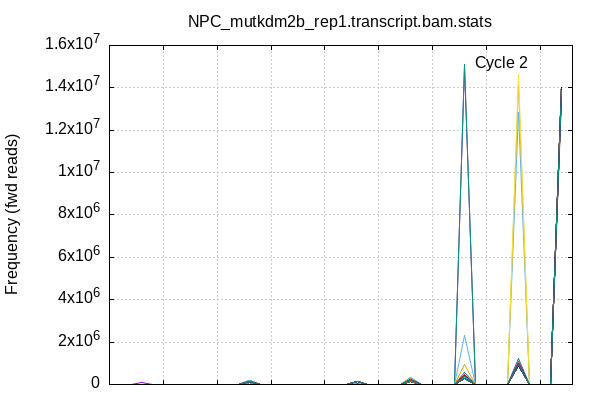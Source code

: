 
            set terminal png size 600,400 truecolor
            set output "NPC_mutkdm2b_rep1.transcript_stats/quals3.png"
            set grid xtics ytics y2tics back lc rgb "#cccccc"
            set multiplot
            
            set title "NPC_mutkdm2b_rep1.transcript.bam.stats" noenhanced
            set ylabel "Frequency (fwd reads)"
            set label "Cycle 2" at 33+1,15095847
            unset xlabel
            set xrange [0:43]
            set format x ""
            plot '-' using 1:2:3 with lines linecolor variable title ''
        1	0	1
2	0	1
3	110038	1
4	0	1
5	0	1
6	0	1
7	0	1
8	0	1
9	0	1
10	0	1
11	0	1
12	0	1
13	169211	1
14	0	1
15	0	1
16	0	1
17	0	1
18	0	1
19	0	1
20	0	1
21	0	1
22	0	1
23	0	1
24	0	1
25	0	1
26	0	1
27	0	1
28	302220	1
29	0	1
30	0	1
31	0	1
32	0	1
33	15021372	1
34	0	1
35	0	1
36	0	1
37	0	1
38	9	1
39	0	1
40	0	1
41	0	1
42	0	1

1	0	2
2	0	2
3	0	2
4	0	2
5	0	2
6	0	2
7	0	2
8	0	2
9	0	2
10	0	2
11	0	2
12	0	2
13	181316	2
14	0	2
15	0	2
16	0	2
17	0	2
18	0	2
19	0	2
20	0	2
21	0	2
22	0	2
23	0	2
24	0	2
25	0	2
26	0	2
27	0	2
28	325014	2
29	0	2
30	0	2
31	0	2
32	0	2
33	15095847	2
34	0	2
35	0	2
36	0	2
37	0	2
38	673	2
39	0	2
40	0	2
41	0	2
42	0	2

1	0	3
2	0	3
3	180	3
4	0	3
5	0	3
6	0	3
7	0	3
8	0	3
9	0	3
10	0	3
11	0	3
12	0	3
13	165701	3
14	0	3
15	0	3
16	0	3
17	0	3
18	0	3
19	0	3
20	0	3
21	0	3
22	0	3
23	286	3
24	0	3
25	0	3
26	0	3
27	0	3
28	315621	3
29	0	3
30	0	3
31	0	3
32	0	3
33	2304012	3
34	0	3
35	0	3
36	0	3
37	0	3
38	12817050	3
39	0	3
40	0	3
41	0	3
42	0	3

1	0	4
2	0	4
3	6162	4
4	0	4
5	0	4
6	0	4
7	0	4
8	0	4
9	0	4
10	0	4
11	0	4
12	0	4
13	146939	4
14	0	4
15	0	4
16	0	4
17	0	4
18	0	4
19	0	4
20	0	4
21	0	4
22	0	4
23	15679	4
24	0	4
25	0	4
26	0	4
27	0	4
28	278403	4
29	0	4
30	0	4
31	0	4
32	0	4
33	929803	4
34	0	4
35	0	4
36	0	4
37	0	4
38	14225864	4
39	0	4
40	0	4
41	0	4
42	0	4

1	0	5
2	0	5
3	0	5
4	0	5
5	0	5
6	0	5
7	0	5
8	0	5
9	0	5
10	0	5
11	0	5
12	0	5
13	120475	5
14	0	5
15	0	5
16	0	5
17	0	5
18	0	5
19	0	5
20	0	5
21	0	5
22	0	5
23	36727	5
24	0	5
25	0	5
26	0	5
27	0	5
28	210927	5
29	0	5
30	0	5
31	0	5
32	0	5
33	616269	5
34	0	5
35	0	5
36	0	5
37	0	5
38	14618444	5
39	0	5
40	0	5
41	0	5
42	8	5

1	0	6
2	0	6
3	0	6
4	0	6
5	0	6
6	0	6
7	0	6
8	0	6
9	0	6
10	0	6
11	0	6
12	0	6
13	102669	6
14	0	6
15	0	6
16	0	6
17	0	6
18	0	6
19	0	6
20	0	6
21	0	6
22	0	6
23	42779	6
24	0	6
25	0	6
26	0	6
27	0	6
28	175505	6
29	0	6
30	0	6
31	0	6
32	0	6
33	544992	6
34	0	6
35	0	6
36	0	6
37	0	6
38	1226004	6
39	0	6
40	0	6
41	0	6
42	13510901	6

1	0	7
2	0	7
3	0	7
4	0	7
5	0	7
6	0	7
7	0	7
8	0	7
9	0	7
10	0	7
11	0	7
12	0	7
13	105311	7
14	0	7
15	0	7
16	0	7
17	0	7
18	0	7
19	0	7
20	0	7
21	0	7
22	0	7
23	48376	7
24	0	7
25	0	7
26	0	7
27	0	7
28	154585	7
29	0	7
30	0	7
31	0	7
32	0	7
33	475819	7
34	0	7
35	0	7
36	0	7
37	0	7
38	1108877	7
39	0	7
40	0	7
41	0	7
42	13709882	7

1	0	8
2	0	8
3	0	8
4	0	8
5	0	8
6	0	8
7	0	8
8	0	8
9	0	8
10	0	8
11	0	8
12	0	8
13	86471	8
14	0	8
15	0	8
16	0	8
17	0	8
18	0	8
19	0	8
20	0	8
21	0	8
22	0	8
23	44497	8
24	0	8
25	0	8
26	0	8
27	0	8
28	142107	8
29	0	8
30	0	8
31	0	8
32	0	8
33	441338	8
34	0	8
35	0	8
36	0	8
37	0	8
38	1014531	8
39	0	8
40	0	8
41	0	8
42	13873906	8

1	0	9
2	0	9
3	0	9
4	0	9
5	0	9
6	0	9
7	0	9
8	0	9
9	0	9
10	0	9
11	0	9
12	0	9
13	84988	9
14	0	9
15	0	9
16	0	9
17	0	9
18	0	9
19	0	9
20	0	9
21	0	9
22	0	9
23	63922	9
24	0	9
25	0	9
26	0	9
27	0	9
28	137715	9
29	0	9
30	0	9
31	0	9
32	0	9
33	414470	9
34	0	9
35	0	9
36	0	9
37	0	9
38	968992	9
39	0	9
40	0	9
41	0	9
42	13932763	9

1	0	10
2	0	10
3	353	10
4	0	10
5	0	10
6	0	10
7	0	10
8	0	10
9	0	10
10	0	10
11	0	10
12	0	10
13	82690	10
14	0	10
15	0	10
16	0	10
17	0	10
18	0	10
19	0	10
20	0	10
21	0	10
22	0	10
23	92194	10
24	0	10
25	0	10
26	0	10
27	0	10
28	132174	10
29	0	10
30	0	10
31	0	10
32	0	10
33	377270	10
34	0	10
35	0	10
36	0	10
37	0	10
38	928972	10
39	0	10
40	0	10
41	0	10
42	13989197	10

1	0	11
2	0	11
3	61	11
4	0	11
5	0	11
6	0	11
7	0	11
8	0	11
9	0	11
10	0	11
11	0	11
12	0	11
13	75597	11
14	0	11
15	0	11
16	0	11
17	0	11
18	0	11
19	0	11
20	0	11
21	0	11
22	0	11
23	88237	11
24	0	11
25	0	11
26	0	11
27	0	11
28	129702	11
29	0	11
30	0	11
31	0	11
32	0	11
33	371490	11
34	0	11
35	0	11
36	0	11
37	0	11
38	909663	11
39	0	11
40	0	11
41	0	11
42	14028100	11

1	0	12
2	0	12
3	0	12
4	0	12
5	0	12
6	0	12
7	0	12
8	0	12
9	0	12
10	0	12
11	0	12
12	0	12
13	77866	12
14	0	12
15	0	12
16	0	12
17	0	12
18	0	12
19	0	12
20	0	12
21	0	12
22	0	12
23	92728	12
24	0	12
25	0	12
26	0	12
27	0	12
28	132969	12
29	0	12
30	0	12
31	0	12
32	0	12
33	376960	12
34	0	12
35	0	12
36	0	12
37	0	12
38	910054	12
39	0	12
40	0	12
41	0	12
42	14012273	12

1	0	13
2	0	13
3	32	13
4	0	13
5	0	13
6	0	13
7	0	13
8	0	13
9	0	13
10	0	13
11	0	13
12	0	13
13	80280	13
14	0	13
15	0	13
16	0	13
17	0	13
18	0	13
19	0	13
20	0	13
21	0	13
22	0	13
23	96341	13
24	0	13
25	0	13
26	0	13
27	0	13
28	137892	13
29	0	13
30	0	13
31	0	13
32	0	13
33	382273	13
34	0	13
35	0	13
36	0	13
37	0	13
38	905894	13
39	0	13
40	0	13
41	0	13
42	14000138	13

1	0	14
2	0	14
3	0	14
4	0	14
5	0	14
6	0	14
7	0	14
8	0	14
9	0	14
10	0	14
11	0	14
12	0	14
13	80135	14
14	0	14
15	0	14
16	0	14
17	0	14
18	0	14
19	0	14
20	0	14
21	0	14
22	0	14
23	96513	14
24	0	14
25	0	14
26	0	14
27	0	14
28	137982	14
29	0	14
30	0	14
31	0	14
32	0	14
33	380248	14
34	0	14
35	0	14
36	0	14
37	0	14
38	901503	14
39	0	14
40	0	14
41	0	14
42	14006469	14

1	0	15
2	0	15
3	0	15
4	0	15
5	0	15
6	0	15
7	0	15
8	0	15
9	0	15
10	0	15
11	0	15
12	0	15
13	80085	15
14	0	15
15	0	15
16	0	15
17	0	15
18	0	15
19	0	15
20	0	15
21	0	15
22	0	15
23	97258	15
24	0	15
25	0	15
26	0	15
27	0	15
28	138814	15
29	0	15
30	0	15
31	0	15
32	0	15
33	383318	15
34	0	15
35	0	15
36	0	15
37	0	15
38	905223	15
39	0	15
40	0	15
41	0	15
42	13998152	15

1	0	16
2	0	16
3	0	16
4	0	16
5	0	16
6	0	16
7	0	16
8	0	16
9	0	16
10	0	16
11	0	16
12	0	16
13	79146	16
14	0	16
15	0	16
16	0	16
17	0	16
18	0	16
19	0	16
20	0	16
21	0	16
22	0	16
23	98583	16
24	0	16
25	0	16
26	0	16
27	0	16
28	144154	16
29	0	16
30	0	16
31	0	16
32	0	16
33	380398	16
34	0	16
35	0	16
36	0	16
37	0	16
38	900583	16
39	0	16
40	0	16
41	0	16
42	13999986	16

1	0	17
2	0	17
3	0	17
4	0	17
5	0	17
6	0	17
7	0	17
8	0	17
9	0	17
10	0	17
11	0	17
12	0	17
13	104489	17
14	0	17
15	0	17
16	0	17
17	0	17
18	0	17
19	0	17
20	0	17
21	0	17
22	0	17
23	98443	17
24	0	17
25	0	17
26	0	17
27	0	17
28	154656	17
29	0	17
30	0	17
31	0	17
32	0	17
33	368621	17
34	0	17
35	0	17
36	0	17
37	0	17
38	897656	17
39	0	17
40	0	17
41	0	17
42	13978985	17

1	0	18
2	0	18
3	0	18
4	0	18
5	0	18
6	0	18
7	0	18
8	0	18
9	0	18
10	0	18
11	0	18
12	0	18
13	79976	18
14	0	18
15	0	18
16	0	18
17	0	18
18	0	18
19	0	18
20	0	18
21	0	18
22	0	18
23	101303	18
24	0	18
25	0	18
26	0	18
27	0	18
28	164150	18
29	0	18
30	0	18
31	0	18
32	0	18
33	378137	18
34	0	18
35	0	18
36	0	18
37	0	18
38	902535	18
39	0	18
40	0	18
41	0	18
42	13976749	18

1	0	19
2	0	19
3	0	19
4	0	19
5	0	19
6	0	19
7	0	19
8	0	19
9	0	19
10	0	19
11	0	19
12	0	19
13	79999	19
14	0	19
15	0	19
16	0	19
17	0	19
18	0	19
19	0	19
20	0	19
21	0	19
22	0	19
23	106086	19
24	0	19
25	0	19
26	0	19
27	0	19
28	185421	19
29	0	19
30	0	19
31	0	19
32	0	19
33	326594	19
34	0	19
35	0	19
36	0	19
37	0	19
38	920054	19
39	0	19
40	0	19
41	0	19
42	13984696	19

1	0	20
2	0	20
3	291	20
4	0	20
5	0	20
6	0	20
7	0	20
8	0	20
9	0	20
10	0	20
11	0	20
12	0	20
13	81567	20
14	0	20
15	0	20
16	0	20
17	0	20
18	0	20
19	0	20
20	0	20
21	0	20
22	0	20
23	110413	20
24	0	20
25	0	20
26	0	20
27	0	20
28	204405	20
29	0	20
30	0	20
31	0	20
32	0	20
33	306709	20
34	0	20
35	0	20
36	0	20
37	0	20
38	907494	20
39	0	20
40	0	20
41	0	20
42	13991971	20

1	0	21
2	0	21
3	0	21
4	0	21
5	0	21
6	0	21
7	0	21
8	0	21
9	0	21
10	0	21
11	0	21
12	0	21
13	82450	21
14	0	21
15	0	21
16	0	21
17	0	21
18	0	21
19	0	21
20	0	21
21	0	21
22	0	21
23	110617	21
24	0	21
25	0	21
26	0	21
27	0	21
28	205354	21
29	0	21
30	0	21
31	0	21
32	0	21
33	304922	21
34	0	21
35	0	21
36	0	21
37	0	21
38	905387	21
39	0	21
40	0	21
41	0	21
42	13994120	21

1	0	22
2	0	22
3	0	22
4	0	22
5	0	22
6	0	22
7	0	22
8	0	22
9	0	22
10	0	22
11	0	22
12	0	22
13	82909	22
14	0	22
15	0	22
16	0	22
17	0	22
18	0	22
19	0	22
20	0	22
21	0	22
22	0	22
23	112492	22
24	0	22
25	0	22
26	0	22
27	0	22
28	208442	22
29	0	22
30	0	22
31	0	22
32	0	22
33	304492	22
34	0	22
35	0	22
36	0	22
37	0	22
38	905883	22
39	0	22
40	0	22
41	0	22
42	13988632	22

1	0	23
2	0	23
3	0	23
4	0	23
5	0	23
6	0	23
7	0	23
8	0	23
9	0	23
10	0	23
11	0	23
12	0	23
13	83589	23
14	0	23
15	0	23
16	0	23
17	0	23
18	0	23
19	0	23
20	0	23
21	0	23
22	0	23
23	112544	23
24	0	23
25	0	23
26	0	23
27	0	23
28	208919	23
29	0	23
30	0	23
31	0	23
32	0	23
33	305258	23
34	0	23
35	0	23
36	0	23
37	0	23
38	910100	23
39	0	23
40	0	23
41	0	23
42	13982440	23

1	0	24
2	0	24
3	0	24
4	0	24
5	0	24
6	0	24
7	0	24
8	0	24
9	0	24
10	0	24
11	0	24
12	0	24
13	83078	24
14	0	24
15	0	24
16	0	24
17	0	24
18	0	24
19	0	24
20	0	24
21	0	24
22	0	24
23	111231	24
24	0	24
25	0	24
26	0	24
27	0	24
28	206794	24
29	0	24
30	0	24
31	0	24
32	0	24
33	302574	24
34	0	24
35	0	24
36	0	24
37	0	24
38	904891	24
39	0	24
40	0	24
41	0	24
42	13994282	24

1	0	25
2	0	25
3	30	25
4	0	25
5	0	25
6	0	25
7	0	25
8	0	25
9	0	25
10	0	25
11	0	25
12	0	25
13	83826	25
14	0	25
15	0	25
16	0	25
17	0	25
18	0	25
19	0	25
20	0	25
21	0	25
22	0	25
23	112434	25
24	0	25
25	0	25
26	0	25
27	0	25
28	207698	25
29	0	25
30	0	25
31	0	25
32	0	25
33	301748	25
34	0	25
35	0	25
36	0	25
37	0	25
38	906481	25
39	0	25
40	0	25
41	0	25
42	13990633	25

1	0	26
2	0	26
3	196	26
4	0	26
5	0	26
6	0	26
7	0	26
8	0	26
9	0	26
10	0	26
11	0	26
12	0	26
13	110786	26
14	0	26
15	0	26
16	0	26
17	0	26
18	0	26
19	0	26
20	0	26
21	0	26
22	0	26
23	111241	26
24	0	26
25	0	26
26	0	26
27	0	26
28	204090	26
29	0	26
30	0	26
31	0	26
32	0	26
33	300380	26
34	0	26
35	0	26
36	0	26
37	0	26
38	903505	26
39	0	26
40	0	26
41	0	26
42	13972652	26

1	0	27
2	0	27
3	803	27
4	0	27
5	0	27
6	0	27
7	0	27
8	0	27
9	0	27
10	0	27
11	0	27
12	0	27
13	111303	27
14	0	27
15	0	27
16	0	27
17	0	27
18	0	27
19	0	27
20	0	27
21	0	27
22	0	27
23	115748	27
24	0	27
25	0	27
26	0	27
27	0	27
28	205622	27
29	0	27
30	0	27
31	0	27
32	0	27
33	299498	27
34	0	27
35	0	27
36	0	27
37	0	27
38	901293	27
39	0	27
40	0	27
41	0	27
42	13968583	27

1	0	28
2	0	28
3	20	28
4	0	28
5	0	28
6	0	28
7	0	28
8	0	28
9	0	28
10	0	28
11	0	28
12	0	28
13	112082	28
14	0	28
15	0	28
16	0	28
17	0	28
18	0	28
19	0	28
20	0	28
21	0	28
22	0	28
23	116468	28
24	0	28
25	0	28
26	0	28
27	0	28
28	206371	28
29	0	28
30	0	28
31	0	28
32	0	28
33	298272	28
34	0	28
35	0	28
36	0	28
37	0	28
38	901236	28
39	0	28
40	0	28
41	0	28
42	13968401	28

1	0	29
2	0	29
3	252	29
4	0	29
5	0	29
6	0	29
7	0	29
8	0	29
9	0	29
10	0	29
11	0	29
12	0	29
13	118116	29
14	0	29
15	0	29
16	0	29
17	0	29
18	0	29
19	0	29
20	0	29
21	0	29
22	0	29
23	119583	29
24	0	29
25	0	29
26	0	29
27	0	29
28	207712	29
29	0	29
30	0	29
31	0	29
32	0	29
33	300295	29
34	0	29
35	0	29
36	0	29
37	0	29
38	906050	29
39	0	29
40	0	29
41	0	29
42	13950842	29

1	0	30
2	0	30
3	404	30
4	0	30
5	0	30
6	0	30
7	0	30
8	0	30
9	0	30
10	0	30
11	0	30
12	0	30
13	117459	30
14	0	30
15	0	30
16	0	30
17	0	30
18	0	30
19	0	30
20	0	30
21	0	30
22	0	30
23	121586	30
24	0	30
25	0	30
26	0	30
27	0	30
28	210549	30
29	0	30
30	0	30
31	0	30
32	0	30
33	301658	30
34	0	30
35	0	30
36	0	30
37	0	30
38	913121	30
39	0	30
40	0	30
41	0	30
42	13938073	30

1	0	31
2	0	31
3	0	31
4	0	31
5	0	31
6	0	31
7	0	31
8	0	31
9	0	31
10	0	31
11	0	31
12	0	31
13	116014	31
14	0	31
15	0	31
16	0	31
17	0	31
18	0	31
19	0	31
20	0	31
21	0	31
22	0	31
23	119222	31
24	0	31
25	0	31
26	0	31
27	0	31
28	207801	31
29	0	31
30	0	31
31	0	31
32	0	31
33	297685	31
34	0	31
35	0	31
36	0	31
37	0	31
38	907481	31
39	0	31
40	0	31
41	0	31
42	13954647	31

1	0	32
2	0	32
3	1066	32
4	0	32
5	0	32
6	0	32
7	0	32
8	0	32
9	0	32
10	0	32
11	0	32
12	0	32
13	115997	32
14	0	32
15	0	32
16	0	32
17	0	32
18	0	32
19	0	32
20	0	32
21	0	32
22	0	32
23	118570	32
24	0	32
25	0	32
26	0	32
27	0	32
28	206390	32
29	0	32
30	0	32
31	0	32
32	0	32
33	296621	32
34	0	32
35	0	32
36	0	32
37	0	32
38	903686	32
39	0	32
40	0	32
41	0	32
42	13960520	32

1	0	33
2	0	33
3	421	33
4	0	33
5	0	33
6	0	33
7	0	33
8	0	33
9	0	33
10	0	33
11	0	33
12	0	33
13	118010	33
14	0	33
15	0	33
16	0	33
17	0	33
18	0	33
19	0	33
20	0	33
21	0	33
22	0	33
23	119757	33
24	0	33
25	0	33
26	0	33
27	0	33
28	208488	33
29	0	33
30	0	33
31	0	33
32	0	33
33	298743	33
34	0	33
35	0	33
36	0	33
37	0	33
38	908037	33
39	0	33
40	0	33
41	0	33
42	13949394	33

1	0	34
2	0	34
3	0	34
4	0	34
5	0	34
6	0	34
7	0	34
8	0	34
9	0	34
10	0	34
11	0	34
12	0	34
13	117004	34
14	0	34
15	0	34
16	0	34
17	0	34
18	0	34
19	0	34
20	0	34
21	0	34
22	0	34
23	119246	34
24	0	34
25	0	34
26	0	34
27	0	34
28	206920	34
29	0	34
30	0	34
31	0	34
32	0	34
33	296642	34
34	0	34
35	0	34
36	0	34
37	0	34
38	907054	34
39	0	34
40	0	34
41	0	34
42	13955984	34

1	0	35
2	0	35
3	1951	35
4	0	35
5	0	35
6	0	35
7	0	35
8	0	35
9	0	35
10	0	35
11	0	35
12	0	35
13	117178	35
14	0	35
15	0	35
16	0	35
17	0	35
18	0	35
19	0	35
20	0	35
21	0	35
22	0	35
23	118682	35
24	0	35
25	0	35
26	0	35
27	0	35
28	205703	35
29	0	35
30	0	35
31	0	35
32	0	35
33	295496	35
34	0	35
35	0	35
36	0	35
37	0	35
38	903217	35
39	0	35
40	0	35
41	0	35
42	13960623	35

1	0	36
2	0	36
3	4	36
4	0	36
5	0	36
6	0	36
7	0	36
8	0	36
9	0	36
10	0	36
11	0	36
12	0	36
13	116619	36
14	0	36
15	0	36
16	0	36
17	0	36
18	0	36
19	0	36
20	0	36
21	0	36
22	0	36
23	118751	36
24	0	36
25	0	36
26	0	36
27	0	36
28	205638	36
29	0	36
30	0	36
31	0	36
32	0	36
33	295588	36
34	0	36
35	0	36
36	0	36
37	0	36
38	903670	36
39	0	36
40	0	36
41	0	36
42	13962580	36

1	0	37
2	0	37
3	1201	37
4	0	37
5	0	37
6	0	37
7	0	37
8	0	37
9	0	37
10	0	37
11	0	37
12	0	37
13	115653	37
14	0	37
15	0	37
16	0	37
17	0	37
18	0	37
19	0	37
20	0	37
21	0	37
22	0	37
23	117891	37
24	0	37
25	0	37
26	0	37
27	0	37
28	204750	37
29	0	37
30	0	37
31	0	37
32	0	37
33	294739	37
34	0	37
35	0	37
36	0	37
37	0	37
38	903424	37
39	0	37
40	0	37
41	0	37
42	13965192	37

1	0	38
2	0	38
3	722	38
4	0	38
5	0	38
6	0	38
7	0	38
8	0	38
9	0	38
10	0	38
11	0	38
12	0	38
13	117339	38
14	0	38
15	0	38
16	0	38
17	0	38
18	0	38
19	0	38
20	0	38
21	0	38
22	0	38
23	118348	38
24	0	38
25	0	38
26	0	38
27	0	38
28	205372	38
29	0	38
30	0	38
31	0	38
32	0	38
33	295662	38
34	0	38
35	0	38
36	0	38
37	0	38
38	904804	38
39	0	38
40	0	38
41	0	38
42	13960603	38

1	0	39
2	0	39
3	344	39
4	0	39
5	0	39
6	0	39
7	0	39
8	0	39
9	0	39
10	0	39
11	0	39
12	0	39
13	118020	39
14	0	39
15	0	39
16	0	39
17	0	39
18	0	39
19	0	39
20	0	39
21	0	39
22	0	39
23	119006	39
24	0	39
25	0	39
26	0	39
27	0	39
28	206239	39
29	0	39
30	0	39
31	0	39
32	0	39
33	296491	39
34	0	39
35	0	39
36	0	39
37	0	39
38	905688	39
39	0	39
40	0	39
41	0	39
42	13957062	39

1	0	40
2	0	40
3	810	40
4	0	40
5	0	40
6	0	40
7	0	40
8	0	40
9	0	40
10	0	40
11	0	40
12	0	40
13	119865	40
14	0	40
15	0	40
16	0	40
17	0	40
18	0	40
19	0	40
20	0	40
21	0	40
22	0	40
23	120558	40
24	0	40
25	0	40
26	0	40
27	0	40
28	207842	40
29	0	40
30	0	40
31	0	40
32	0	40
33	298334	40
34	0	40
35	0	40
36	0	40
37	0	40
38	908882	40
39	0	40
40	0	40
41	0	40
42	13946559	40

1	0	41
2	0	41
3	2576	41
4	0	41
5	0	41
6	0	41
7	0	41
8	0	41
9	0	41
10	0	41
11	0	41
12	0	41
13	119686	41
14	0	41
15	0	41
16	0	41
17	0	41
18	0	41
19	0	41
20	0	41
21	0	41
22	0	41
23	119948	41
24	0	41
25	0	41
26	0	41
27	0	41
28	208528	41
29	0	41
30	0	41
31	0	41
32	0	41
33	297445	41
34	0	41
35	0	41
36	0	41
37	0	41
38	912398	41
39	0	41
40	0	41
41	0	41
42	13942269	41

1	0	42
2	0	42
3	443	42
4	0	42
5	0	42
6	0	42
7	0	42
8	0	42
9	0	42
10	0	42
11	0	42
12	0	42
13	120984	42
14	0	42
15	0	42
16	0	42
17	0	42
18	0	42
19	0	42
20	0	42
21	0	42
22	0	42
23	120627	42
24	0	42
25	0	42
26	0	42
27	0	42
28	208552	42
29	0	42
30	0	42
31	0	42
32	0	42
33	297241	42
34	0	42
35	0	42
36	0	42
37	0	42
38	915192	42
39	0	42
40	0	42
41	0	42
42	13939811	42

1	0	43
2	0	43
3	0	43
4	0	43
5	0	43
6	0	43
7	0	43
8	0	43
9	0	43
10	0	43
11	0	43
12	0	43
13	121796	43
14	0	43
15	0	43
16	0	43
17	0	43
18	0	43
19	0	43
20	0	43
21	0	43
22	0	43
23	121734	43
24	0	43
25	0	43
26	0	43
27	0	43
28	212245	43
29	0	43
30	0	43
31	0	43
32	0	43
33	298683	43
34	0	43
35	0	43
36	0	43
37	0	43
38	916592	43
39	0	43
40	0	43
41	0	43
42	13931800	43

1	0	44
2	0	44
3	255	44
4	0	44
5	0	44
6	0	44
7	0	44
8	0	44
9	0	44
10	0	44
11	0	44
12	0	44
13	122784	44
14	0	44
15	0	44
16	0	44
17	0	44
18	0	44
19	0	44
20	0	44
21	0	44
22	0	44
23	121549	44
24	0	44
25	0	44
26	0	44
27	0	44
28	209762	44
29	0	44
30	0	44
31	0	44
32	0	44
33	299047	44
34	0	44
35	0	44
36	0	44
37	0	44
38	916608	44
39	0	44
40	0	44
41	0	44
42	13932845	44

1	0	45
2	0	45
3	1642	45
4	0	45
5	0	45
6	0	45
7	0	45
8	0	45
9	0	45
10	0	45
11	0	45
12	0	45
13	120425	45
14	0	45
15	0	45
16	0	45
17	0	45
18	0	45
19	0	45
20	0	45
21	0	45
22	0	45
23	120889	45
24	0	45
25	0	45
26	0	45
27	0	45
28	207468	45
29	0	45
30	0	45
31	0	45
32	0	45
33	296374	45
34	0	45
35	0	45
36	0	45
37	0	45
38	913331	45
39	0	45
40	0	45
41	0	45
42	13942721	45

1	0	46
2	0	46
3	4378	46
4	0	46
5	0	46
6	0	46
7	0	46
8	0	46
9	0	46
10	0	46
11	0	46
12	0	46
13	121770	46
14	0	46
15	0	46
16	0	46
17	0	46
18	0	46
19	0	46
20	0	46
21	0	46
22	0	46
23	120971	46
24	0	46
25	0	46
26	0	46
27	0	46
28	209036	46
29	0	46
30	0	46
31	0	46
32	0	46
33	297993	46
34	0	46
35	0	46
36	0	46
37	0	46
38	918913	46
39	0	46
40	0	46
41	0	46
42	13929789	46

1	0	47
2	0	47
3	2739	47
4	0	47
5	0	47
6	0	47
7	0	47
8	0	47
9	0	47
10	0	47
11	0	47
12	0	47
13	122593	47
14	0	47
15	0	47
16	0	47
17	0	47
18	0	47
19	0	47
20	0	47
21	0	47
22	0	47
23	122258	47
24	0	47
25	0	47
26	0	47
27	0	47
28	210380	47
29	0	47
30	0	47
31	0	47
32	0	47
33	297970	47
34	0	47
35	0	47
36	0	47
37	0	47
38	919017	47
39	0	47
40	0	47
41	0	47
42	13927893	47

1	0	48
2	0	48
3	112	48
4	0	48
5	0	48
6	0	48
7	0	48
8	0	48
9	0	48
10	0	48
11	0	48
12	0	48
13	145327	48
14	0	48
15	0	48
16	0	48
17	0	48
18	0	48
19	0	48
20	0	48
21	0	48
22	0	48
23	126250	48
24	0	48
25	0	48
26	0	48
27	0	48
28	213244	48
29	0	48
30	0	48
31	0	48
32	0	48
33	296431	48
34	0	48
35	0	48
36	0	48
37	0	48
38	919186	48
39	0	48
40	0	48
41	0	48
42	13902300	48

1	0	49
2	0	49
3	466	49
4	0	49
5	0	49
6	0	49
7	0	49
8	0	49
9	0	49
10	0	49
11	0	49
12	0	49
13	124461	49
14	0	49
15	0	49
16	0	49
17	0	49
18	0	49
19	0	49
20	0	49
21	0	49
22	0	49
23	131727	49
24	0	49
25	0	49
26	0	49
27	0	49
28	225690	49
29	0	49
30	0	49
31	0	49
32	0	49
33	298937	49
34	0	49
35	0	49
36	0	49
37	0	49
38	923482	49
39	0	49
40	0	49
41	0	49
42	13898087	49

1	0	50
2	0	50
3	922	50
4	0	50
5	0	50
6	0	50
7	0	50
8	0	50
9	0	50
10	0	50
11	0	50
12	0	50
13	125973	50
14	0	50
15	0	50
16	0	50
17	0	50
18	0	50
19	0	50
20	0	50
21	0	50
22	0	50
23	123872	50
24	0	50
25	0	50
26	0	50
27	0	50
28	215855	50
29	0	50
30	0	50
31	0	50
32	0	50
33	297545	50
34	0	50
35	0	50
36	0	50
37	0	50
38	939781	50
39	0	50
40	0	50
41	0	50
42	13898902	50

end
